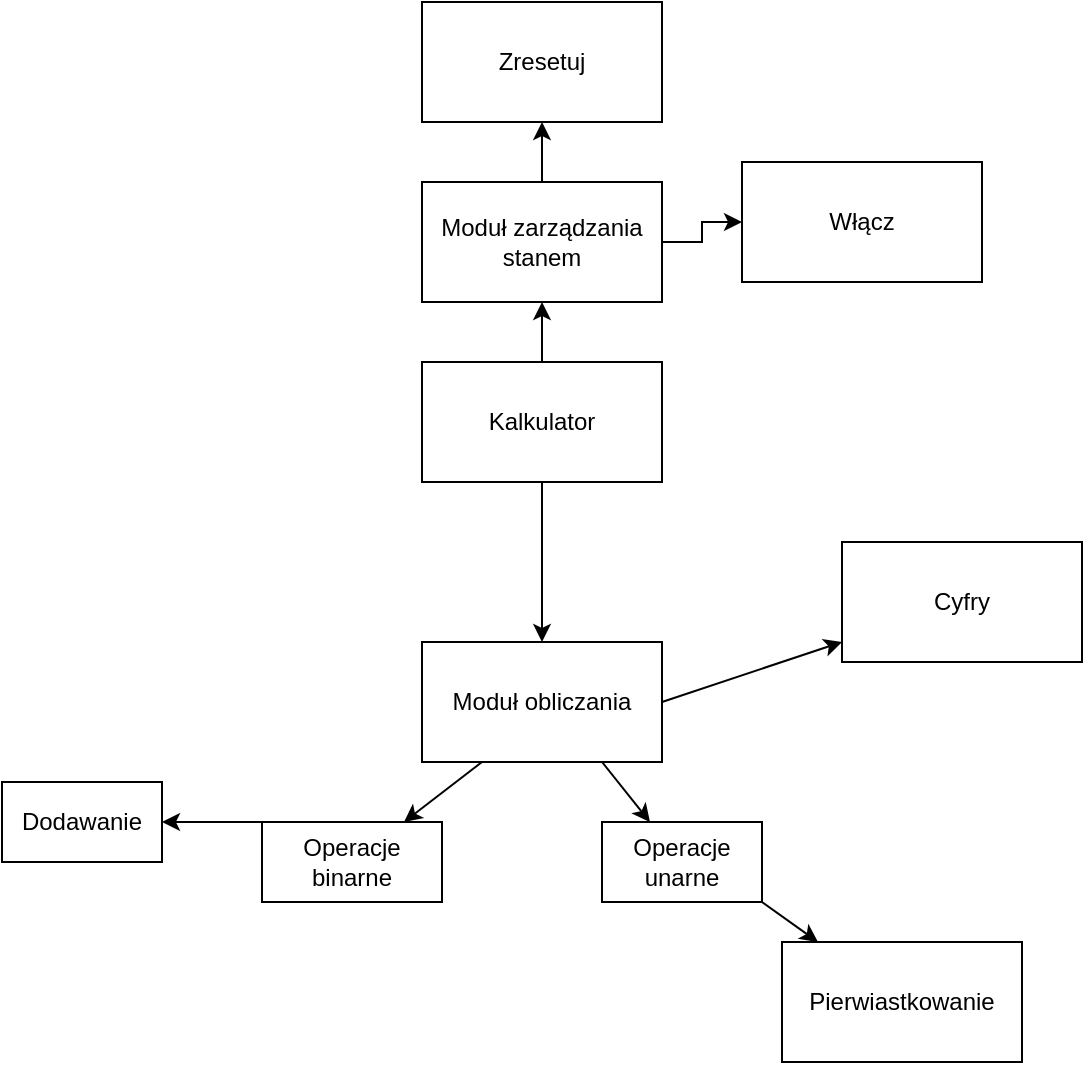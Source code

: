 <mxfile version="21.2.9" type="github">
  <diagram id="C5RBs43oDa-KdzZeNtuy" name="Page-1">
    <mxGraphModel dx="1050" dy="545" grid="1" gridSize="10" guides="1" tooltips="1" connect="1" arrows="1" fold="1" page="1" pageScale="1" pageWidth="827" pageHeight="1169" math="0" shadow="0">
      <root>
        <mxCell id="WIyWlLk6GJQsqaUBKTNV-0" />
        <mxCell id="WIyWlLk6GJQsqaUBKTNV-1" parent="WIyWlLk6GJQsqaUBKTNV-0" />
        <mxCell id="M65t7s7Z_uUTxB0iL7iq-2" value="" style="edgeStyle=orthogonalEdgeStyle;rounded=0;orthogonalLoop=1;jettySize=auto;html=1;" edge="1" parent="WIyWlLk6GJQsqaUBKTNV-1" source="M65t7s7Z_uUTxB0iL7iq-0" target="M65t7s7Z_uUTxB0iL7iq-1">
          <mxGeometry relative="1" as="geometry" />
        </mxCell>
        <mxCell id="M65t7s7Z_uUTxB0iL7iq-0" value="Kalkulator" style="rounded=0;whiteSpace=wrap;html=1;" vertex="1" parent="WIyWlLk6GJQsqaUBKTNV-1">
          <mxGeometry x="350" y="250" width="120" height="60" as="geometry" />
        </mxCell>
        <mxCell id="M65t7s7Z_uUTxB0iL7iq-1" value="Moduł obliczania" style="rounded=0;whiteSpace=wrap;html=1;" vertex="1" parent="WIyWlLk6GJQsqaUBKTNV-1">
          <mxGeometry x="350" y="390" width="120" height="60" as="geometry" />
        </mxCell>
        <mxCell id="M65t7s7Z_uUTxB0iL7iq-3" value="" style="endArrow=classic;html=1;rounded=0;exitX=0.25;exitY=1;exitDx=0;exitDy=0;" edge="1" parent="WIyWlLk6GJQsqaUBKTNV-1" source="M65t7s7Z_uUTxB0iL7iq-1" target="M65t7s7Z_uUTxB0iL7iq-4">
          <mxGeometry width="50" height="50" relative="1" as="geometry">
            <mxPoint x="390" y="470" as="sourcePoint" />
            <mxPoint x="330" y="500" as="targetPoint" />
          </mxGeometry>
        </mxCell>
        <mxCell id="M65t7s7Z_uUTxB0iL7iq-4" value="Operacje binarne" style="rounded=0;whiteSpace=wrap;html=1;" vertex="1" parent="WIyWlLk6GJQsqaUBKTNV-1">
          <mxGeometry x="270" y="480" width="90" height="40" as="geometry" />
        </mxCell>
        <mxCell id="M65t7s7Z_uUTxB0iL7iq-5" value="" style="endArrow=classic;html=1;rounded=0;exitX=0.75;exitY=1;exitDx=0;exitDy=0;" edge="1" parent="WIyWlLk6GJQsqaUBKTNV-1" source="M65t7s7Z_uUTxB0iL7iq-1" target="M65t7s7Z_uUTxB0iL7iq-6">
          <mxGeometry width="50" height="50" relative="1" as="geometry">
            <mxPoint x="390" y="470" as="sourcePoint" />
            <mxPoint x="480" y="480" as="targetPoint" />
          </mxGeometry>
        </mxCell>
        <mxCell id="M65t7s7Z_uUTxB0iL7iq-6" value="Operacje unarne" style="rounded=0;whiteSpace=wrap;html=1;" vertex="1" parent="WIyWlLk6GJQsqaUBKTNV-1">
          <mxGeometry x="440" y="480" width="80" height="40" as="geometry" />
        </mxCell>
        <mxCell id="M65t7s7Z_uUTxB0iL7iq-7" value="" style="endArrow=classic;html=1;rounded=0;exitX=0;exitY=0;exitDx=0;exitDy=0;" edge="1" parent="WIyWlLk6GJQsqaUBKTNV-1" source="M65t7s7Z_uUTxB0iL7iq-4" target="M65t7s7Z_uUTxB0iL7iq-8">
          <mxGeometry width="50" height="50" relative="1" as="geometry">
            <mxPoint x="390" y="460" as="sourcePoint" />
            <mxPoint x="200" y="480" as="targetPoint" />
          </mxGeometry>
        </mxCell>
        <mxCell id="M65t7s7Z_uUTxB0iL7iq-8" value="Dodawanie" style="rounded=0;whiteSpace=wrap;html=1;" vertex="1" parent="WIyWlLk6GJQsqaUBKTNV-1">
          <mxGeometry x="140" y="460" width="80" height="40" as="geometry" />
        </mxCell>
        <mxCell id="M65t7s7Z_uUTxB0iL7iq-9" value="" style="endArrow=classic;html=1;rounded=0;exitX=1;exitY=0.5;exitDx=0;exitDy=0;" edge="1" parent="WIyWlLk6GJQsqaUBKTNV-1" source="M65t7s7Z_uUTxB0iL7iq-1" target="M65t7s7Z_uUTxB0iL7iq-10">
          <mxGeometry width="50" height="50" relative="1" as="geometry">
            <mxPoint x="390" y="460" as="sourcePoint" />
            <mxPoint x="540" y="400" as="targetPoint" />
          </mxGeometry>
        </mxCell>
        <mxCell id="M65t7s7Z_uUTxB0iL7iq-10" value="Cyfry" style="rounded=0;whiteSpace=wrap;html=1;" vertex="1" parent="WIyWlLk6GJQsqaUBKTNV-1">
          <mxGeometry x="560" y="340" width="120" height="60" as="geometry" />
        </mxCell>
        <mxCell id="M65t7s7Z_uUTxB0iL7iq-11" value="" style="endArrow=classic;html=1;rounded=0;exitX=0.5;exitY=0;exitDx=0;exitDy=0;" edge="1" parent="WIyWlLk6GJQsqaUBKTNV-1" source="M65t7s7Z_uUTxB0iL7iq-0" target="M65t7s7Z_uUTxB0iL7iq-12">
          <mxGeometry width="50" height="50" relative="1" as="geometry">
            <mxPoint x="390" y="380" as="sourcePoint" />
            <mxPoint x="410" y="190" as="targetPoint" />
          </mxGeometry>
        </mxCell>
        <mxCell id="M65t7s7Z_uUTxB0iL7iq-15" style="edgeStyle=orthogonalEdgeStyle;rounded=0;orthogonalLoop=1;jettySize=auto;html=1;entryX=0;entryY=0.5;entryDx=0;entryDy=0;" edge="1" parent="WIyWlLk6GJQsqaUBKTNV-1" source="M65t7s7Z_uUTxB0iL7iq-12" target="M65t7s7Z_uUTxB0iL7iq-14">
          <mxGeometry relative="1" as="geometry" />
        </mxCell>
        <mxCell id="M65t7s7Z_uUTxB0iL7iq-17" style="edgeStyle=orthogonalEdgeStyle;rounded=0;orthogonalLoop=1;jettySize=auto;html=1;entryX=0.5;entryY=1;entryDx=0;entryDy=0;" edge="1" parent="WIyWlLk6GJQsqaUBKTNV-1" source="M65t7s7Z_uUTxB0iL7iq-12" target="M65t7s7Z_uUTxB0iL7iq-16">
          <mxGeometry relative="1" as="geometry" />
        </mxCell>
        <mxCell id="M65t7s7Z_uUTxB0iL7iq-12" value="Moduł zarządzania stanem" style="rounded=0;whiteSpace=wrap;html=1;" vertex="1" parent="WIyWlLk6GJQsqaUBKTNV-1">
          <mxGeometry x="350" y="160" width="120" height="60" as="geometry" />
        </mxCell>
        <mxCell id="M65t7s7Z_uUTxB0iL7iq-14" value="Włącz" style="rounded=0;whiteSpace=wrap;html=1;" vertex="1" parent="WIyWlLk6GJQsqaUBKTNV-1">
          <mxGeometry x="510" y="150" width="120" height="60" as="geometry" />
        </mxCell>
        <mxCell id="M65t7s7Z_uUTxB0iL7iq-16" value="Zresetuj" style="rounded=0;whiteSpace=wrap;html=1;" vertex="1" parent="WIyWlLk6GJQsqaUBKTNV-1">
          <mxGeometry x="350" y="70" width="120" height="60" as="geometry" />
        </mxCell>
        <mxCell id="M65t7s7Z_uUTxB0iL7iq-18" value="" style="endArrow=classic;html=1;rounded=0;exitX=1;exitY=1;exitDx=0;exitDy=0;" edge="1" parent="WIyWlLk6GJQsqaUBKTNV-1" source="M65t7s7Z_uUTxB0iL7iq-6" target="M65t7s7Z_uUTxB0iL7iq-19">
          <mxGeometry width="50" height="50" relative="1" as="geometry">
            <mxPoint x="390" y="490" as="sourcePoint" />
            <mxPoint x="590" y="570" as="targetPoint" />
          </mxGeometry>
        </mxCell>
        <mxCell id="M65t7s7Z_uUTxB0iL7iq-19" value="Pierwiastkowanie" style="rounded=0;whiteSpace=wrap;html=1;" vertex="1" parent="WIyWlLk6GJQsqaUBKTNV-1">
          <mxGeometry x="530" y="540" width="120" height="60" as="geometry" />
        </mxCell>
      </root>
    </mxGraphModel>
  </diagram>
</mxfile>

